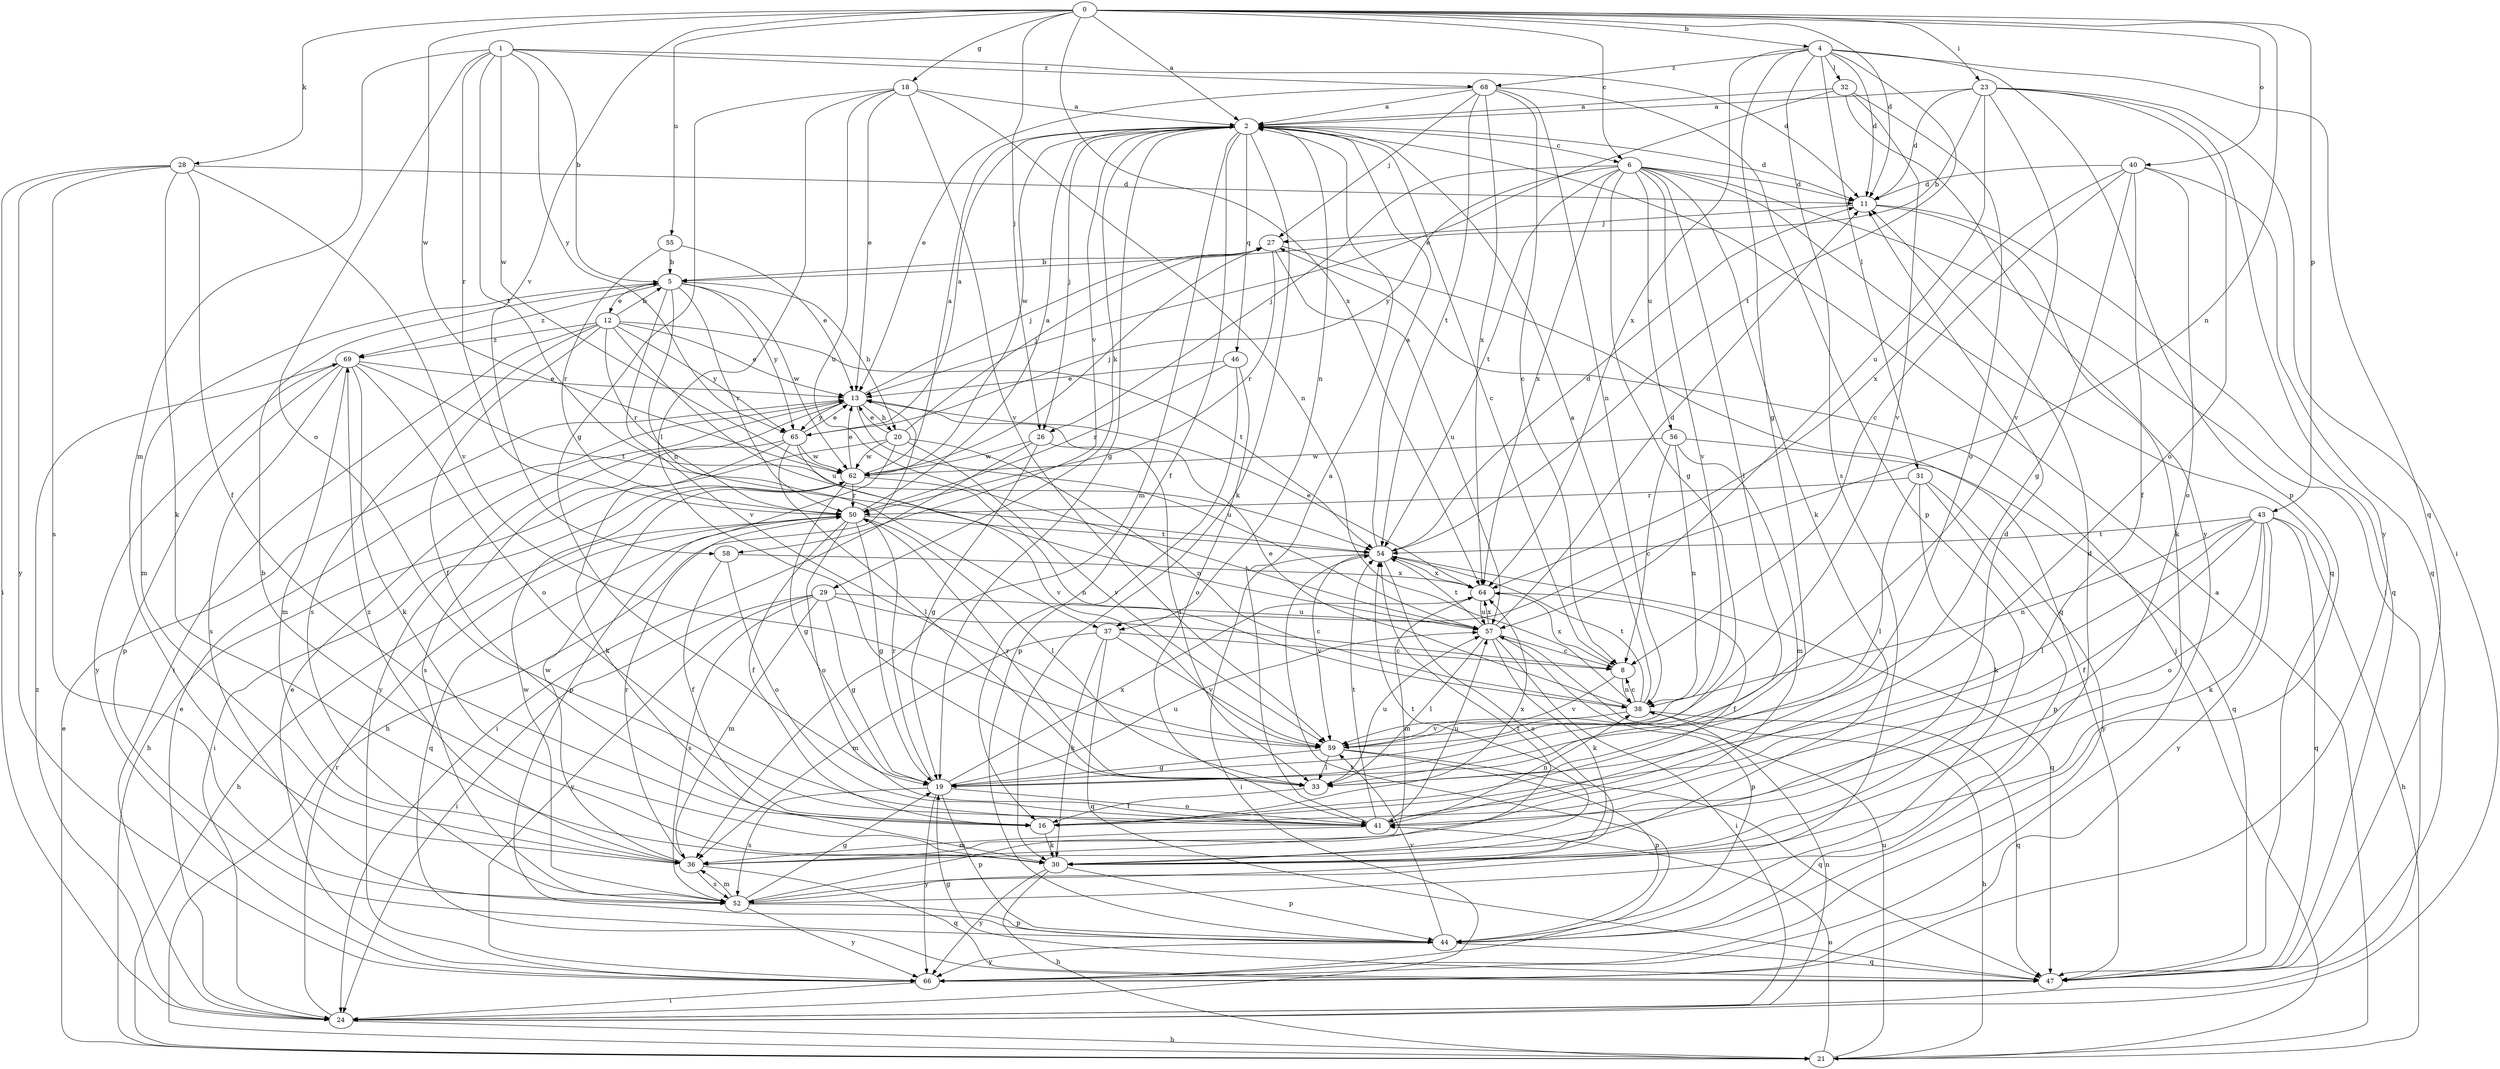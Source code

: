 strict digraph  {
0;
1;
2;
4;
5;
6;
8;
11;
12;
13;
16;
18;
19;
20;
21;
23;
24;
26;
27;
28;
29;
30;
31;
32;
33;
36;
37;
38;
40;
41;
43;
44;
46;
47;
50;
52;
54;
55;
56;
57;
58;
59;
62;
64;
65;
66;
68;
69;
0 -> 2  [label=a];
0 -> 4  [label=b];
0 -> 6  [label=c];
0 -> 11  [label=d];
0 -> 18  [label=g];
0 -> 23  [label=i];
0 -> 26  [label=j];
0 -> 28  [label=k];
0 -> 37  [label=n];
0 -> 40  [label=o];
0 -> 43  [label=p];
0 -> 55  [label=u];
0 -> 58  [label=v];
0 -> 62  [label=w];
0 -> 64  [label=x];
1 -> 5  [label=b];
1 -> 11  [label=d];
1 -> 36  [label=m];
1 -> 41  [label=o];
1 -> 50  [label=r];
1 -> 54  [label=t];
1 -> 62  [label=w];
1 -> 65  [label=y];
1 -> 68  [label=z];
2 -> 6  [label=c];
2 -> 8  [label=c];
2 -> 11  [label=d];
2 -> 16  [label=f];
2 -> 19  [label=g];
2 -> 26  [label=j];
2 -> 29  [label=k];
2 -> 30  [label=k];
2 -> 36  [label=m];
2 -> 37  [label=n];
2 -> 46  [label=q];
2 -> 58  [label=v];
2 -> 62  [label=w];
4 -> 11  [label=d];
4 -> 19  [label=g];
4 -> 31  [label=l];
4 -> 32  [label=l];
4 -> 44  [label=p];
4 -> 47  [label=q];
4 -> 52  [label=s];
4 -> 54  [label=t];
4 -> 64  [label=x];
4 -> 68  [label=z];
5 -> 12  [label=e];
5 -> 20  [label=h];
5 -> 36  [label=m];
5 -> 37  [label=n];
5 -> 50  [label=r];
5 -> 59  [label=v];
5 -> 62  [label=w];
5 -> 65  [label=y];
5 -> 69  [label=z];
6 -> 11  [label=d];
6 -> 19  [label=g];
6 -> 24  [label=i];
6 -> 26  [label=j];
6 -> 30  [label=k];
6 -> 33  [label=l];
6 -> 47  [label=q];
6 -> 54  [label=t];
6 -> 56  [label=u];
6 -> 59  [label=v];
6 -> 64  [label=x];
6 -> 65  [label=y];
8 -> 38  [label=n];
8 -> 59  [label=v];
8 -> 64  [label=x];
11 -> 27  [label=j];
11 -> 30  [label=k];
11 -> 47  [label=q];
12 -> 5  [label=b];
12 -> 13  [label=e];
12 -> 16  [label=f];
12 -> 24  [label=i];
12 -> 50  [label=r];
12 -> 52  [label=s];
12 -> 54  [label=t];
12 -> 57  [label=u];
12 -> 65  [label=y];
12 -> 69  [label=z];
13 -> 20  [label=h];
13 -> 21  [label=h];
13 -> 27  [label=j];
13 -> 57  [label=u];
13 -> 65  [label=y];
13 -> 66  [label=y];
16 -> 30  [label=k];
16 -> 64  [label=x];
18 -> 2  [label=a];
18 -> 13  [label=e];
18 -> 19  [label=g];
18 -> 33  [label=l];
18 -> 38  [label=n];
18 -> 57  [label=u];
18 -> 59  [label=v];
19 -> 41  [label=o];
19 -> 44  [label=p];
19 -> 50  [label=r];
19 -> 52  [label=s];
19 -> 57  [label=u];
19 -> 64  [label=x];
19 -> 66  [label=y];
20 -> 13  [label=e];
20 -> 21  [label=h];
20 -> 27  [label=j];
20 -> 38  [label=n];
20 -> 44  [label=p];
20 -> 59  [label=v];
20 -> 62  [label=w];
21 -> 2  [label=a];
21 -> 13  [label=e];
21 -> 27  [label=j];
21 -> 41  [label=o];
21 -> 57  [label=u];
23 -> 2  [label=a];
23 -> 5  [label=b];
23 -> 11  [label=d];
23 -> 24  [label=i];
23 -> 41  [label=o];
23 -> 57  [label=u];
23 -> 59  [label=v];
23 -> 66  [label=y];
24 -> 13  [label=e];
24 -> 21  [label=h];
24 -> 38  [label=n];
24 -> 50  [label=r];
24 -> 69  [label=z];
26 -> 19  [label=g];
26 -> 24  [label=i];
26 -> 33  [label=l];
26 -> 62  [label=w];
27 -> 5  [label=b];
27 -> 47  [label=q];
27 -> 50  [label=r];
27 -> 57  [label=u];
28 -> 11  [label=d];
28 -> 16  [label=f];
28 -> 24  [label=i];
28 -> 30  [label=k];
28 -> 52  [label=s];
28 -> 59  [label=v];
28 -> 66  [label=y];
29 -> 8  [label=c];
29 -> 19  [label=g];
29 -> 24  [label=i];
29 -> 36  [label=m];
29 -> 52  [label=s];
29 -> 57  [label=u];
29 -> 66  [label=y];
30 -> 5  [label=b];
30 -> 21  [label=h];
30 -> 44  [label=p];
30 -> 54  [label=t];
30 -> 66  [label=y];
31 -> 30  [label=k];
31 -> 33  [label=l];
31 -> 44  [label=p];
31 -> 50  [label=r];
31 -> 66  [label=y];
32 -> 2  [label=a];
32 -> 13  [label=e];
32 -> 41  [label=o];
32 -> 59  [label=v];
32 -> 66  [label=y];
33 -> 16  [label=f];
33 -> 50  [label=r];
33 -> 57  [label=u];
36 -> 11  [label=d];
36 -> 47  [label=q];
36 -> 50  [label=r];
36 -> 52  [label=s];
36 -> 62  [label=w];
36 -> 69  [label=z];
37 -> 8  [label=c];
37 -> 30  [label=k];
37 -> 36  [label=m];
37 -> 47  [label=q];
37 -> 59  [label=v];
38 -> 2  [label=a];
38 -> 8  [label=c];
38 -> 13  [label=e];
38 -> 21  [label=h];
38 -> 47  [label=q];
38 -> 54  [label=t];
38 -> 59  [label=v];
40 -> 8  [label=c];
40 -> 11  [label=d];
40 -> 16  [label=f];
40 -> 19  [label=g];
40 -> 41  [label=o];
40 -> 47  [label=q];
40 -> 64  [label=x];
41 -> 2  [label=a];
41 -> 36  [label=m];
41 -> 38  [label=n];
41 -> 54  [label=t];
41 -> 57  [label=u];
43 -> 16  [label=f];
43 -> 21  [label=h];
43 -> 30  [label=k];
43 -> 33  [label=l];
43 -> 38  [label=n];
43 -> 41  [label=o];
43 -> 47  [label=q];
43 -> 54  [label=t];
43 -> 66  [label=y];
44 -> 47  [label=q];
44 -> 59  [label=v];
44 -> 66  [label=y];
46 -> 13  [label=e];
46 -> 41  [label=o];
46 -> 44  [label=p];
46 -> 50  [label=r];
47 -> 19  [label=g];
50 -> 2  [label=a];
50 -> 16  [label=f];
50 -> 19  [label=g];
50 -> 21  [label=h];
50 -> 33  [label=l];
50 -> 41  [label=o];
50 -> 47  [label=q];
50 -> 54  [label=t];
52 -> 11  [label=d];
52 -> 19  [label=g];
52 -> 36  [label=m];
52 -> 44  [label=p];
52 -> 54  [label=t];
52 -> 62  [label=w];
52 -> 66  [label=y];
54 -> 2  [label=a];
54 -> 11  [label=d];
54 -> 24  [label=i];
54 -> 47  [label=q];
54 -> 52  [label=s];
54 -> 59  [label=v];
54 -> 64  [label=x];
55 -> 5  [label=b];
55 -> 13  [label=e];
55 -> 50  [label=r];
56 -> 8  [label=c];
56 -> 36  [label=m];
56 -> 38  [label=n];
56 -> 47  [label=q];
56 -> 62  [label=w];
57 -> 8  [label=c];
57 -> 11  [label=d];
57 -> 24  [label=i];
57 -> 30  [label=k];
57 -> 33  [label=l];
57 -> 44  [label=p];
57 -> 54  [label=t];
57 -> 64  [label=x];
58 -> 16  [label=f];
58 -> 41  [label=o];
58 -> 64  [label=x];
59 -> 19  [label=g];
59 -> 33  [label=l];
59 -> 44  [label=p];
59 -> 47  [label=q];
62 -> 2  [label=a];
62 -> 13  [label=e];
62 -> 19  [label=g];
62 -> 24  [label=i];
62 -> 27  [label=j];
62 -> 38  [label=n];
62 -> 50  [label=r];
64 -> 13  [label=e];
64 -> 16  [label=f];
64 -> 36  [label=m];
64 -> 57  [label=u];
65 -> 2  [label=a];
65 -> 13  [label=e];
65 -> 30  [label=k];
65 -> 33  [label=l];
65 -> 52  [label=s];
65 -> 59  [label=v];
65 -> 62  [label=w];
66 -> 13  [label=e];
66 -> 24  [label=i];
66 -> 54  [label=t];
68 -> 2  [label=a];
68 -> 8  [label=c];
68 -> 13  [label=e];
68 -> 27  [label=j];
68 -> 38  [label=n];
68 -> 44  [label=p];
68 -> 54  [label=t];
68 -> 64  [label=x];
69 -> 13  [label=e];
69 -> 30  [label=k];
69 -> 36  [label=m];
69 -> 41  [label=o];
69 -> 44  [label=p];
69 -> 52  [label=s];
69 -> 54  [label=t];
69 -> 66  [label=y];
}
